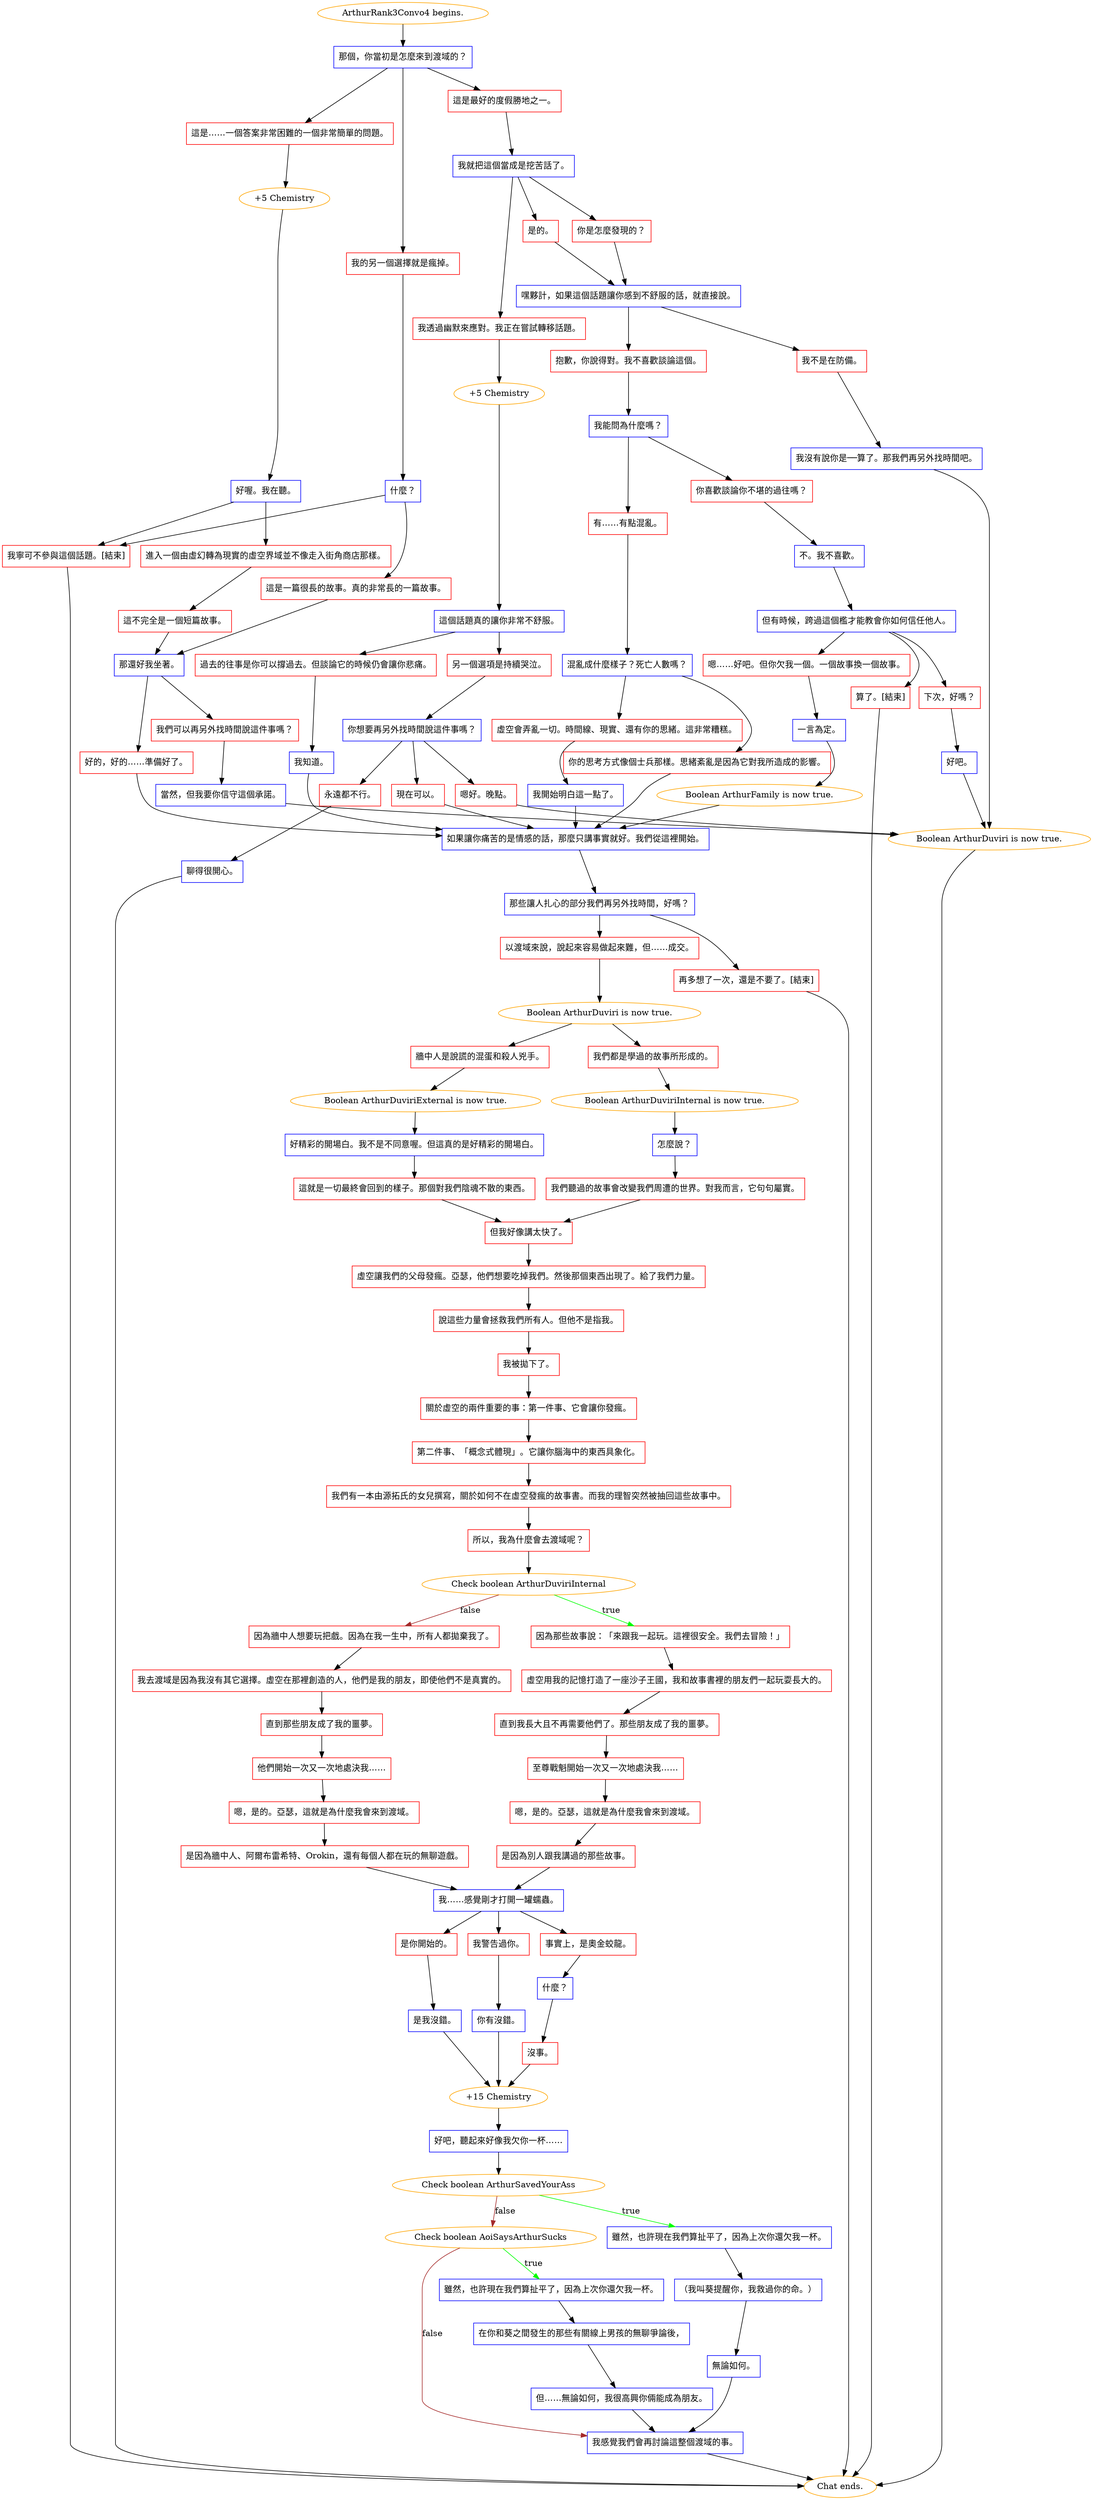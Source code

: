 digraph {
	"ArthurRank3Convo4 begins." [color=orange];
		"ArthurRank3Convo4 begins." -> j3370575324;
	j3370575324 [label="那個，你當初是怎麼來到渡域的？",shape=box,color=blue];
		j3370575324 -> j2252141555;
		j3370575324 -> j3754843128;
		j3370575324 -> j2771798181;
	j2252141555 [label="這是……一個答案非常困難的一個非常簡單的問題。",shape=box,color=red];
		j2252141555 -> j365877115;
	j3754843128 [label="我的另一個選擇就是瘋掉。",shape=box,color=red];
		j3754843128 -> j3739746990;
	j2771798181 [label="這是最好的度假勝地之一。",shape=box,color=red];
		j2771798181 -> j1129688086;
	j365877115 [label="+5 Chemistry",color=orange];
		j365877115 -> j138631099;
	j3739746990 [label="什麼？",shape=box,color=blue];
		j3739746990 -> j3460374816;
		j3739746990 -> j4079911279;
	j1129688086 [label="我就把這個當成是挖苦話了。",shape=box,color=blue];
		j1129688086 -> j3588850506;
		j1129688086 -> j2390758450;
		j1129688086 -> j2796927216;
	j138631099 [label="好喔。我在聽。",shape=box,color=blue];
		j138631099 -> j2668138818;
		j138631099 -> j4079911279;
	j3460374816 [label="這是一篇很長的故事。真的非常長的一篇故事。",shape=box,color=red];
		j3460374816 -> j2375372883;
	j4079911279 [label="我寧可不參與這個話題。[結束]",shape=box,color=red];
		j4079911279 -> "Chat ends.";
	j3588850506 [label="我透過幽默來應對。我正在嘗試轉移話題。",shape=box,color=red];
		j3588850506 -> j2098395385;
	j2390758450 [label="是的。",shape=box,color=red];
		j2390758450 -> j893606515;
	j2796927216 [label="你是怎麼發現的？",shape=box,color=red];
		j2796927216 -> j893606515;
	j2668138818 [label="進入一個由虛幻轉為現實的虛空界域並不像走入街角商店那樣。",shape=box,color=red];
		j2668138818 -> j1165462182;
	j2375372883 [label="那還好我坐著。",shape=box,color=blue];
		j2375372883 -> j2086904701;
		j2375372883 -> j3774656347;
	"Chat ends." [color=orange];
	j2098395385 [label="+5 Chemistry",color=orange];
		j2098395385 -> j62231599;
	j893606515 [label="嘿夥計，如果這個話題讓你感到不舒服的話，就直接說。",shape=box,color=blue];
		j893606515 -> j2359565766;
		j893606515 -> j1156277361;
	j1165462182 [label="這不完全是一個短篇故事。",shape=box,color=red];
		j1165462182 -> j2375372883;
	j2086904701 [label="好的，好的……準備好了。",shape=box,color=red];
		j2086904701 -> j2816612314;
	j3774656347 [label="我們可以再另外找時間說這件事嗎？",shape=box,color=red];
		j3774656347 -> j1591827904;
	j62231599 [label="這個話題真的讓你非常不舒服。",shape=box,color=blue];
		j62231599 -> j866052961;
		j62231599 -> j2756022689;
	j2359565766 [label="抱歉，你說得對。我不喜歡談論這個。",shape=box,color=red];
		j2359565766 -> j425726541;
	j1156277361 [label="我不是在防備。",shape=box,color=red];
		j1156277361 -> j2984289414;
	j2816612314 [label="如果讓你痛苦的是情感的話，那麼只講事實就好。我們從這裡開始。",shape=box,color=blue];
		j2816612314 -> j299133820;
	j1591827904 [label="當然，但我要你信守這個承諾。",shape=box,color=blue];
		j1591827904 -> j1992354670;
	j866052961 [label="過去的往事是你可以撐過去。但談論它的時候仍會讓你悲痛。",shape=box,color=red];
		j866052961 -> j3549979284;
	j2756022689 [label="另一個選項是持續哭泣。",shape=box,color=red];
		j2756022689 -> j3887345523;
	j425726541 [label="我能問為什麼嗎？",shape=box,color=blue];
		j425726541 -> j3115922822;
		j425726541 -> j813378597;
	j2984289414 [label="我沒有說你是──算了。那我們再另外找時間吧。",shape=box,color=blue];
		j2984289414 -> j1992354670;
	j299133820 [label="那些讓人扎心的部分我們再另外找時間，好嗎？",shape=box,color=blue];
		j299133820 -> j2843867770;
		j299133820 -> j1846527187;
	j1992354670 [label="Boolean ArthurDuviri is now true.",color=orange];
		j1992354670 -> "Chat ends.";
	j3549979284 [label="我知道。",shape=box,color=blue];
		j3549979284 -> j2816612314;
	j3887345523 [label="你想要再另外找時間說這件事嗎？",shape=box,color=blue];
		j3887345523 -> j1695446785;
		j3887345523 -> j1572915413;
		j3887345523 -> j2612543870;
	j3115922822 [label="有……有點混亂。",shape=box,color=red];
		j3115922822 -> j213864330;
	j813378597 [label="你喜歡談論你不堪的過往嗎？",shape=box,color=red];
		j813378597 -> j3732581721;
	j2843867770 [label="以渡域來說，說起來容易做起來難，但……成交。",shape=box,color=red];
		j2843867770 -> j2288046648;
	j1846527187 [label="再多想了一次，還是不要了。[結束]",shape=box,color=red];
		j1846527187 -> "Chat ends.";
	j1695446785 [label="現在可以。",shape=box,color=red];
		j1695446785 -> j2816612314;
	j1572915413 [label="嗯好。晚點。",shape=box,color=red];
		j1572915413 -> j1992354670;
	j2612543870 [label="永遠都不行。",shape=box,color=red];
		j2612543870 -> j3726913716;
	j213864330 [label="混亂成什麼樣子？死亡人數嗎？",shape=box,color=blue];
		j213864330 -> j2678546225;
		j213864330 -> j821563217;
	j3732581721 [label="不。我不喜歡。",shape=box,color=blue];
		j3732581721 -> j1793508991;
	j2288046648 [label="Boolean ArthurDuviri is now true.",color=orange];
		j2288046648 -> j2443493640;
		j2288046648 -> j1149490139;
	j3726913716 [label="聊得很開心。",shape=box,color=blue];
		j3726913716 -> "Chat ends.";
	j2678546225 [label="虛空會弄亂一切。時間線、現實、還有你的思緒。這非常糟糕。",shape=box,color=red];
		j2678546225 -> j353341933;
	j821563217 [label="你的思考方式像個士兵那樣。思緒紊亂是因為它對我所造成的影響。",shape=box,color=red];
		j821563217 -> j2816612314;
	j1793508991 [label="但有時候，跨過這個檻才能教會你如何信任他人。",shape=box,color=blue];
		j1793508991 -> j3305549891;
		j1793508991 -> j1788339449;
		j1793508991 -> j4288580099;
	j2443493640 [label="我們都是學過的故事所形成的。",shape=box,color=red];
		j2443493640 -> j1476257471;
	j1149490139 [label="牆中人是說謊的混蛋和殺人兇手。",shape=box,color=red];
		j1149490139 -> j1860224140;
	j353341933 [label="我開始明白這一點了。",shape=box,color=blue];
		j353341933 -> j2816612314;
	j3305549891 [label="嗯……好吧。但你欠我一個。一個故事換一個故事。",shape=box,color=red];
		j3305549891 -> j3711795710;
	j1788339449 [label="下次，好嗎？",shape=box,color=red];
		j1788339449 -> j551533156;
	j4288580099 [label="算了。[結束]",shape=box,color=red];
		j4288580099 -> "Chat ends.";
	j1476257471 [label="Boolean ArthurDuviriInternal is now true.",color=orange];
		j1476257471 -> j3132116873;
	j1860224140 [label="Boolean ArthurDuviriExternal is now true.",color=orange];
		j1860224140 -> j53981808;
	j3711795710 [label="一言為定。",shape=box,color=blue];
		j3711795710 -> j2858693044;
	j551533156 [label="好吧。",shape=box,color=blue];
		j551533156 -> j1992354670;
	j3132116873 [label="怎麼說？",shape=box,color=blue];
		j3132116873 -> j3584701589;
	j53981808 [label="好精彩的開場白。我不是不同意喔。但這真的是好精彩的開場白。",shape=box,color=blue];
		j53981808 -> j1629493995;
	j2858693044 [label="Boolean ArthurFamily is now true.",color=orange];
		j2858693044 -> j2816612314;
	j3584701589 [label="我們聽過的故事會改變我們周遭的世界。對我而言，它句句屬實。",shape=box,color=red];
		j3584701589 -> j4096777047;
	j1629493995 [label="這就是一切最終會回到的樣子。那個對我們陰魂不散的東西。",shape=box,color=red];
		j1629493995 -> j4096777047;
	j4096777047 [label="但我好像講太快了。",shape=box,color=red];
		j4096777047 -> j945632571;
	j945632571 [label="虛空讓我們的父母發瘋。亞瑟，他們想要吃掉我們。然後那個東西出現了。給了我們力量。",shape=box,color=red];
		j945632571 -> j1663962338;
	j1663962338 [label="說這些力量會拯救我們所有人。但他不是指我。",shape=box,color=red];
		j1663962338 -> j1668741908;
	j1668741908 [label="我被拋下了。",shape=box,color=red];
		j1668741908 -> j1605203465;
	j1605203465 [label="關於虛空的兩件重要的事：第一件事、它會讓你發瘋。",shape=box,color=red];
		j1605203465 -> j2819020245;
	j2819020245 [label="第二件事、「概念式體現」。它讓你腦海中的東西具象化。",shape=box,color=red];
		j2819020245 -> j1368043894;
	j1368043894 [label="我們有一本由源拓氏的女兒撰寫，關於如何不在虛空發瘋的故事書。而我的理智突然被抽回這些故事中。",shape=box,color=red];
		j1368043894 -> j1884032005;
	j1884032005 [label="所以，我為什麼會去渡域呢？",shape=box,color=red];
		j1884032005 -> j3129190836;
	j3129190836 [label="Check boolean ArthurDuviriInternal",color=orange];
		j3129190836 -> j3224077939 [label=true,color=green];
		j3129190836 -> j1238760526 [label=false,color=brown];
	j3224077939 [label="因為那些故事說：「來跟我一起玩。這裡很安全。我們去冒險！」",shape=box,color=red];
		j3224077939 -> j2340758697;
	j1238760526 [label="因為牆中人想要玩把戲。因為在我一生中，所有人都拋棄我了。",shape=box,color=red];
		j1238760526 -> j1360203586;
	j2340758697 [label="虛空用我的記憶打造了一座沙子王國，我和故事書裡的朋友們一起玩耍長大的。",shape=box,color=red];
		j2340758697 -> j2088946336;
	j1360203586 [label="我去渡域是因為我沒有其它選擇。虛空在那裡創造的人，他們是我的朋友，即使他們不是真實的。",shape=box,color=red];
		j1360203586 -> j1417661504;
	j2088946336 [label="直到我長大且不再需要他們了。那些朋友成了我的噩夢。",shape=box,color=red];
		j2088946336 -> j4000147118;
	j1417661504 [label="直到那些朋友成了我的噩夢。",shape=box,color=red];
		j1417661504 -> j2813495000;
	j4000147118 [label="至尊戰魁開始一次又一次地處決我……",shape=box,color=red];
		j4000147118 -> j2919913853;
	j2813495000 [label="他們開始一次又一次地處決我……",shape=box,color=red];
		j2813495000 -> j3449305097;
	j2919913853 [label="嗯，是的。亞瑟，這就是為什麼我會來到渡域。",shape=box,color=red];
		j2919913853 -> j4222637973;
	j3449305097 [label="嗯，是的。亞瑟，這就是為什麼我會來到渡域。",shape=box,color=red];
		j3449305097 -> j1044041078;
	j4222637973 [label="是因為別人跟我講過的那些故事。",shape=box,color=red];
		j4222637973 -> j2976749948;
	j1044041078 [label="是因為牆中人、阿爾布雷希特、Orokin，還有每個人都在玩的無聊遊戲。",shape=box,color=red];
		j1044041078 -> j2976749948;
	j2976749948 [label="我……感覺剛才打開一罐蠕蟲。",shape=box,color=blue];
		j2976749948 -> j247748684;
		j2976749948 -> j1179606639;
		j2976749948 -> j2454953561;
	j247748684 [label="事實上，是奧金蛟龍。",shape=box,color=red];
		j247748684 -> j3631423507;
	j1179606639 [label="是你開始的。",shape=box,color=red];
		j1179606639 -> j3592599170;
	j2454953561 [label="我警告過你。",shape=box,color=red];
		j2454953561 -> j2936183982;
	j3631423507 [label="什麼？",shape=box,color=blue];
		j3631423507 -> j291559570;
	j3592599170 [label="是我沒錯。",shape=box,color=blue];
		j3592599170 -> j3705435399;
	j2936183982 [label="你有沒錯。",shape=box,color=blue];
		j2936183982 -> j3705435399;
	j291559570 [label="沒事。",shape=box,color=red];
		j291559570 -> j3705435399;
	j3705435399 [label="+15 Chemistry",color=orange];
		j3705435399 -> j2726543063;
	j2726543063 [label="好吧，聽起來好像我欠你一杯……",shape=box,color=blue];
		j2726543063 -> j3425600581;
	j3425600581 [label="Check boolean ArthurSavedYourAss",color=orange];
		j3425600581 -> j2406651937 [label=true,color=green];
		j3425600581 -> j75274710 [label=false,color=brown];
	j2406651937 [label="雖然，也許現在我們算扯平了，因為上次你還欠我一杯。",shape=box,color=blue];
		j2406651937 -> j782945508;
	j75274710 [label="Check boolean AoiSaysArthurSucks",color=orange];
		j75274710 -> j1172181496 [label=true,color=green];
		j75274710 -> j1904328114 [label=false,color=brown];
	j782945508 [label="（我叫葵提醒你，我救過你的命。）",shape=box,color=blue];
		j782945508 -> j3035306796;
	j1172181496 [label="雖然，也許現在我們算扯平了，因為上次你還欠我一杯。",shape=box,color=blue];
		j1172181496 -> j1441055424;
	j1904328114 [label="我感覺我們會再討論這整個渡域的事。",shape=box,color=blue];
		j1904328114 -> "Chat ends.";
	j3035306796 [label="無論如何。",shape=box,color=blue];
		j3035306796 -> j1904328114;
	j1441055424 [label="在你和葵之間發生的那些有關線上男孩的無聊爭論後，",shape=box,color=blue];
		j1441055424 -> j2516561580;
	j2516561580 [label="但……無論如何，我很高興你倆能成為朋友。",shape=box,color=blue];
		j2516561580 -> j1904328114;
}